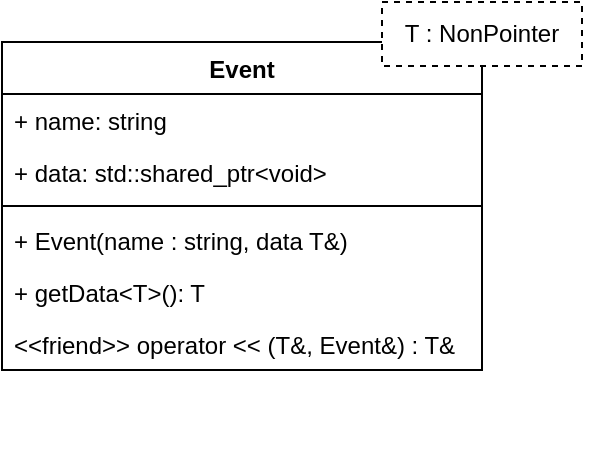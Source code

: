 <mxfile compressed="false" version="13.7.9" type="device">
  <diagram id="njPW_tboIVseyxhEBPLP" name="Page-1">
    <mxGraphModel dx="677" dy="391" grid="1" gridSize="10" guides="1" tooltips="1" connect="1" arrows="1" fold="1" page="1" pageScale="1" pageWidth="850" pageHeight="1100" math="0" shadow="0">
      <root>
        <mxCell id="0" />
        <mxCell id="1" parent="0" />
        <mxCell id="7mEc8ZcOD99qMGuMx6PS-13" value="" style="group" parent="1" vertex="1" connectable="0">
          <mxGeometry x="80" y="60" width="300" height="236" as="geometry" />
        </mxCell>
        <mxCell id="7mEc8ZcOD99qMGuMx6PS-1" value="Event" style="swimlane;fontStyle=1;align=center;verticalAlign=top;childLayout=stackLayout;horizontal=1;startSize=26;horizontalStack=0;resizeParent=1;resizeParentMax=0;resizeLast=0;collapsible=1;marginBottom=0;" parent="7mEc8ZcOD99qMGuMx6PS-13" vertex="1">
          <mxGeometry y="20" width="240" height="164" as="geometry">
            <mxRectangle x="80" y="80" width="110" height="26" as="alternateBounds" />
          </mxGeometry>
        </mxCell>
        <mxCell id="7mEc8ZcOD99qMGuMx6PS-2" value="+ name: string" style="text;strokeColor=none;fillColor=none;align=left;verticalAlign=top;spacingLeft=4;spacingRight=4;overflow=hidden;rotatable=0;points=[[0,0.5],[1,0.5]];portConstraint=eastwest;" parent="7mEc8ZcOD99qMGuMx6PS-1" vertex="1">
          <mxGeometry y="26" width="240" height="26" as="geometry" />
        </mxCell>
        <mxCell id="7mEc8ZcOD99qMGuMx6PS-3" value="+ data: std::shared_ptr&lt;void&gt;" style="text;strokeColor=none;fillColor=none;align=left;verticalAlign=top;spacingLeft=4;spacingRight=4;overflow=hidden;rotatable=0;points=[[0,0.5],[1,0.5]];portConstraint=eastwest;" parent="7mEc8ZcOD99qMGuMx6PS-1" vertex="1">
          <mxGeometry y="52" width="240" height="26" as="geometry" />
        </mxCell>
        <mxCell id="7mEc8ZcOD99qMGuMx6PS-6" value="" style="line;strokeWidth=1;fillColor=none;align=left;verticalAlign=middle;spacingTop=-1;spacingLeft=3;spacingRight=3;rotatable=0;labelPosition=right;points=[];portConstraint=eastwest;" parent="7mEc8ZcOD99qMGuMx6PS-1" vertex="1">
          <mxGeometry y="78" width="240" height="8" as="geometry" />
        </mxCell>
        <mxCell id="7mEc8ZcOD99qMGuMx6PS-7" value="+ Event(name : string, data T&amp;)" style="text;strokeColor=none;fillColor=none;align=left;verticalAlign=top;spacingLeft=4;spacingRight=4;overflow=hidden;rotatable=0;points=[[0,0.5],[1,0.5]];portConstraint=eastwest;" parent="7mEc8ZcOD99qMGuMx6PS-1" vertex="1">
          <mxGeometry y="86" width="240" height="26" as="geometry" />
        </mxCell>
        <mxCell id="GC2kbnthLc6bEYbgsvFx-1" value="+ getData&lt;T&gt;(): T" style="text;strokeColor=none;fillColor=none;align=left;verticalAlign=top;spacingLeft=4;spacingRight=4;overflow=hidden;rotatable=0;points=[[0,0.5],[1,0.5]];portConstraint=eastwest;" vertex="1" parent="7mEc8ZcOD99qMGuMx6PS-1">
          <mxGeometry y="112" width="240" height="26" as="geometry" />
        </mxCell>
        <mxCell id="7mEc8ZcOD99qMGuMx6PS-8" value="&lt;&lt;friend&gt;&gt; operator &lt;&lt; (T&amp;, Event&amp;) : T&amp;" style="text;strokeColor=none;fillColor=none;align=left;verticalAlign=top;spacingLeft=4;spacingRight=4;overflow=hidden;rotatable=0;points=[[0,0.5],[1,0.5]];portConstraint=eastwest;" parent="7mEc8ZcOD99qMGuMx6PS-1" vertex="1">
          <mxGeometry y="138" width="240" height="26" as="geometry" />
        </mxCell>
        <mxCell id="7mEc8ZcOD99qMGuMx6PS-12" value="T : NonPointer" style="rounded=0;whiteSpace=wrap;html=1;dashed=1;" parent="7mEc8ZcOD99qMGuMx6PS-13" vertex="1">
          <mxGeometry x="190" width="100" height="32" as="geometry" />
        </mxCell>
      </root>
    </mxGraphModel>
  </diagram>
</mxfile>
